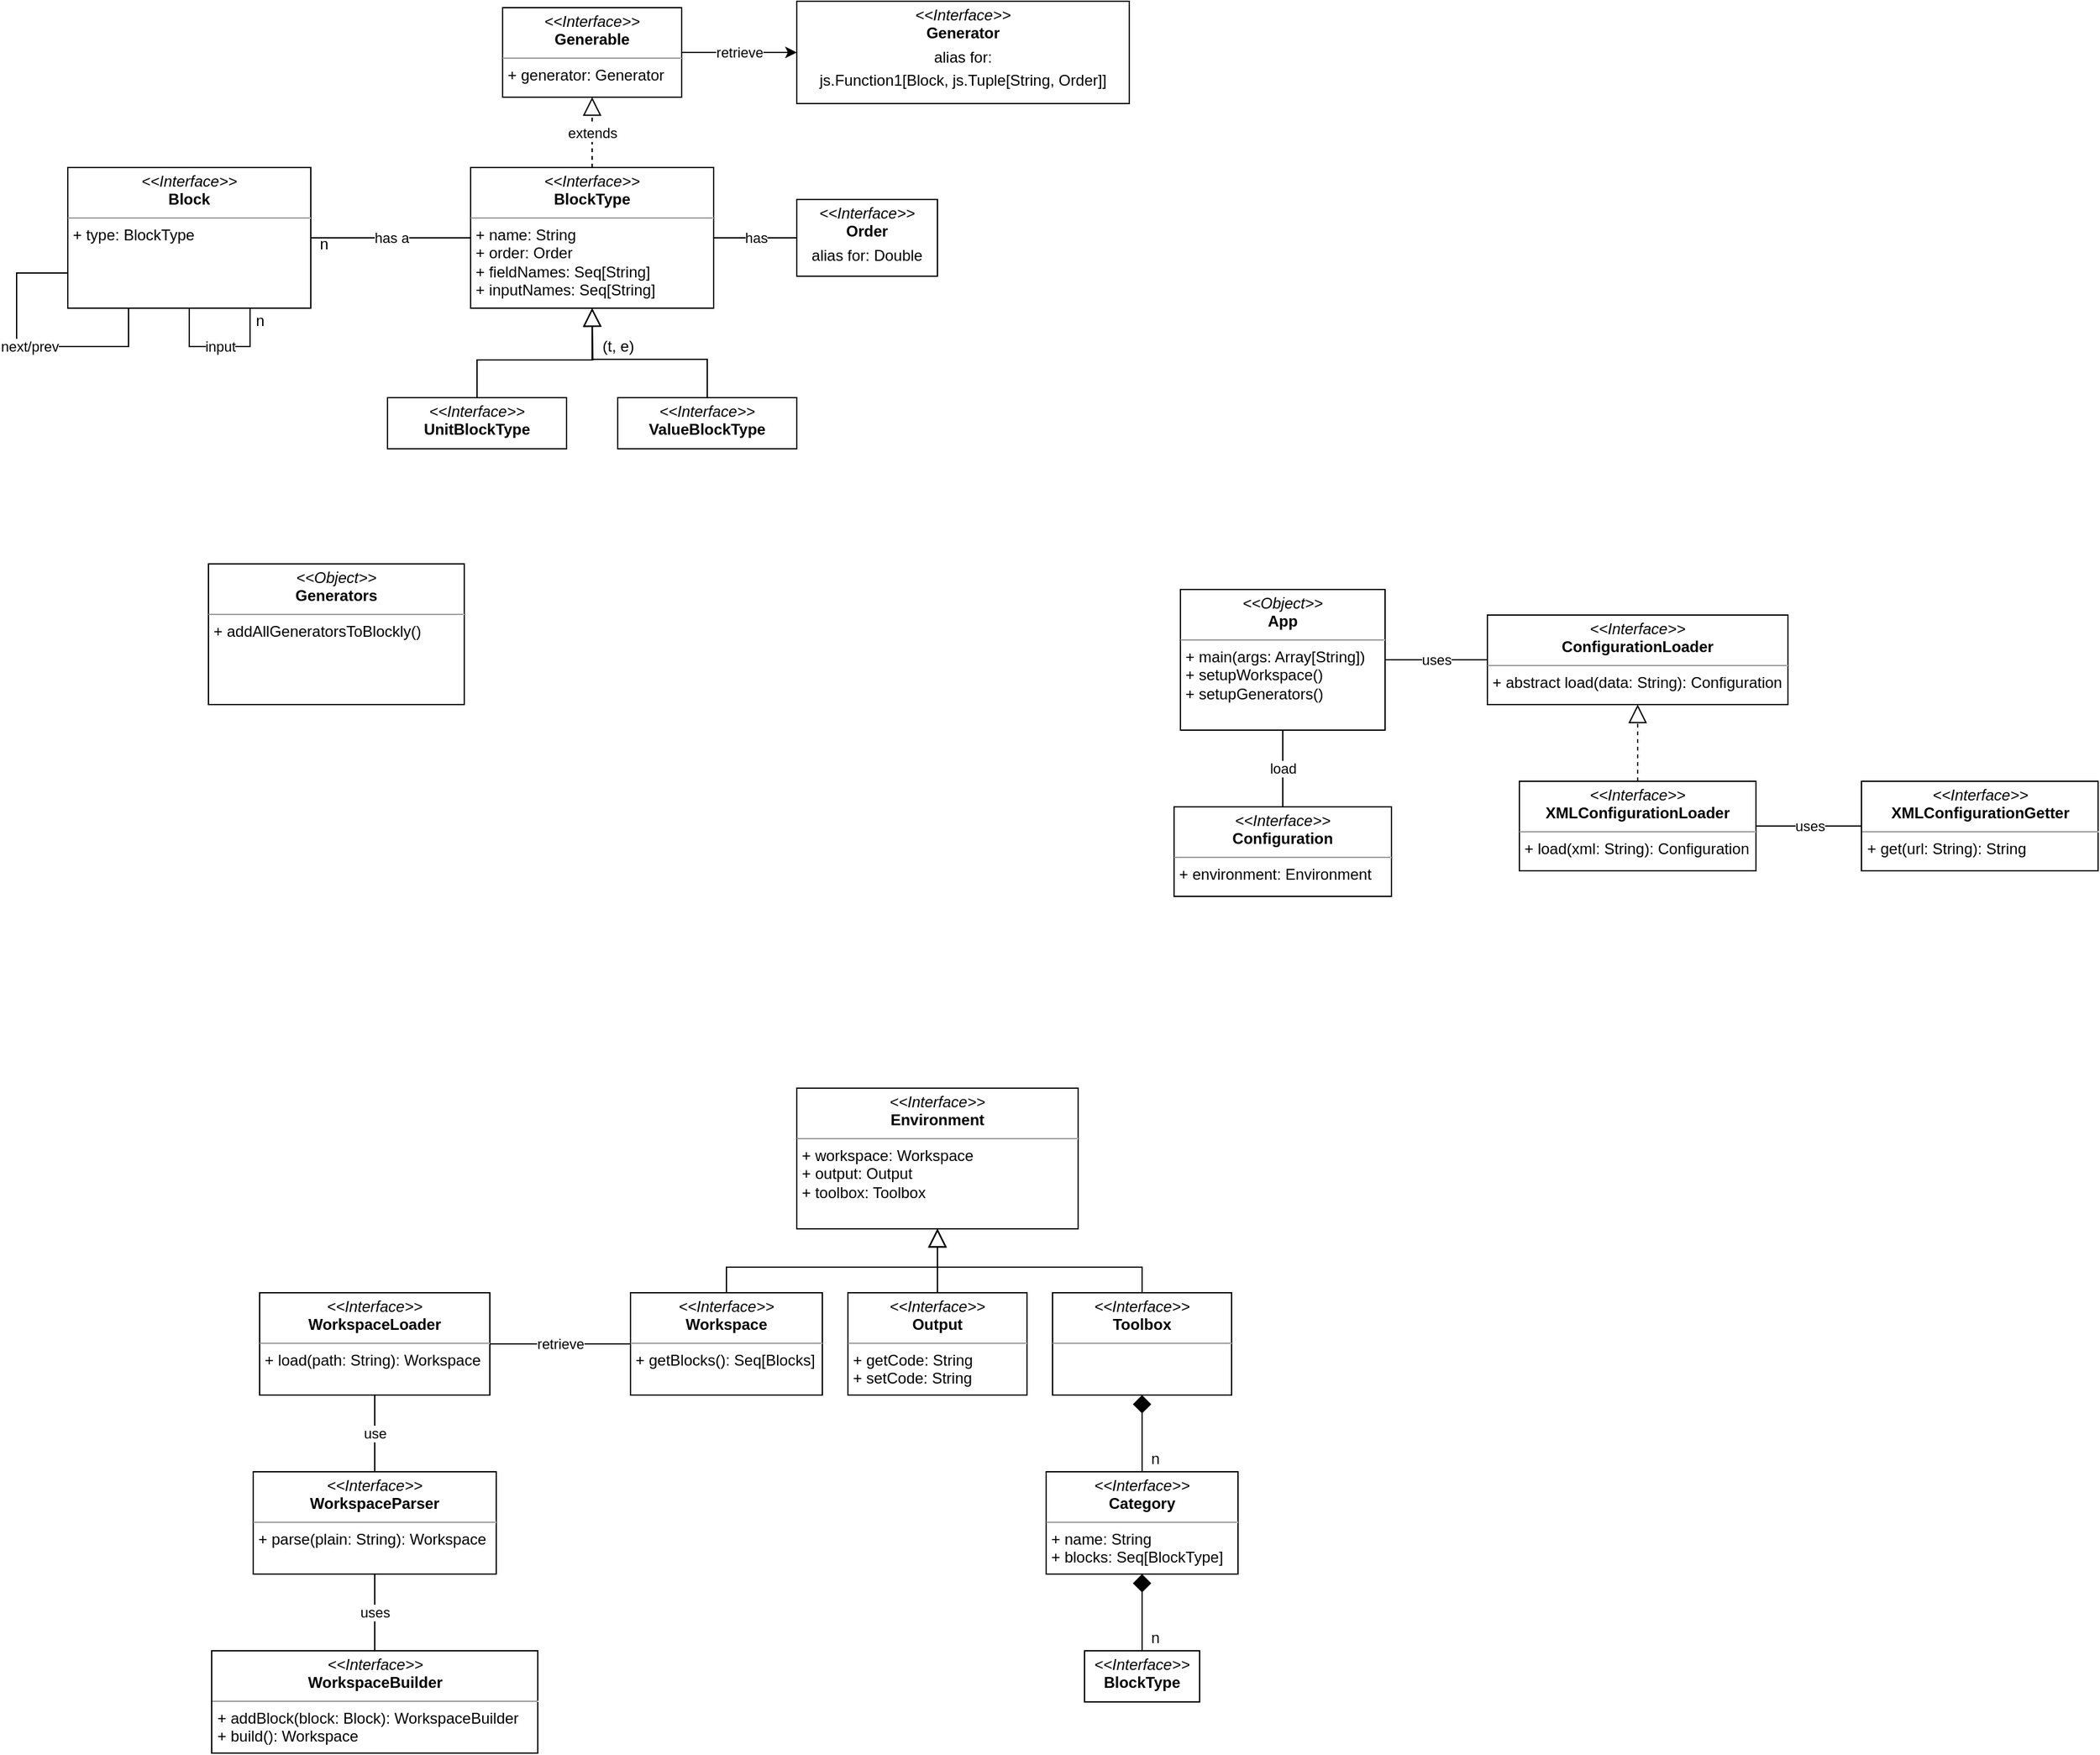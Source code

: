 <mxfile version="17.1.2" type="github" pages="3">
  <diagram id="C5RBs43oDa-KdzZeNtuy" name="Page-1">
    <mxGraphModel dx="2012" dy="578" grid="1" gridSize="10" guides="1" tooltips="1" connect="1" arrows="1" fold="1" page="1" pageScale="1" pageWidth="827" pageHeight="1169" math="0" shadow="0">
      <root>
        <mxCell id="WIyWlLk6GJQsqaUBKTNV-0" />
        <mxCell id="WIyWlLk6GJQsqaUBKTNV-1" parent="WIyWlLk6GJQsqaUBKTNV-0" />
        <mxCell id="k5JjQ7OStodDkBpueqfI-3" value="retrieve" style="edgeStyle=orthogonalEdgeStyle;rounded=0;orthogonalLoop=1;jettySize=auto;html=1;exitX=1;exitY=0.5;exitDx=0;exitDy=0;entryX=0;entryY=0.5;entryDx=0;entryDy=0;" edge="1" parent="WIyWlLk6GJQsqaUBKTNV-1" source="k5JjQ7OStodDkBpueqfI-1" target="k5JjQ7OStodDkBpueqfI-2">
          <mxGeometry relative="1" as="geometry" />
        </mxCell>
        <mxCell id="k5JjQ7OStodDkBpueqfI-1" value="&lt;p style=&quot;margin: 0px ; margin-top: 4px ; text-align: center&quot;&gt;&lt;i&gt;&amp;lt;&amp;lt;Interface&amp;gt;&amp;gt;&lt;/i&gt;&lt;br&gt;&lt;b&gt;Generable&lt;/b&gt;&lt;/p&gt;&lt;hr size=&quot;1&quot;&gt;&lt;p style=&quot;margin: 0px ; margin-left: 4px&quot;&gt;+ generator: Generator&lt;/p&gt;" style="verticalAlign=top;align=left;overflow=fill;fontSize=12;fontFamily=Helvetica;html=1;" vertex="1" parent="WIyWlLk6GJQsqaUBKTNV-1">
          <mxGeometry x="300" y="35" width="140" height="70" as="geometry" />
        </mxCell>
        <mxCell id="k5JjQ7OStodDkBpueqfI-2" value="&lt;p style=&quot;margin: 0px ; margin-top: 4px ; text-align: center&quot;&gt;&lt;i&gt;&amp;lt;&amp;lt;Interface&amp;gt;&amp;gt;&lt;/i&gt;&lt;br&gt;&lt;b&gt;Generator&lt;/b&gt;&lt;/p&gt;&lt;p style=&quot;margin: 0px ; margin-top: 4px ; text-align: center&quot;&gt;alias for:&lt;/p&gt;&lt;p style=&quot;margin: 0px ; margin-top: 4px ; text-align: center&quot;&gt;js.Function1[Block, js.Tuple[String, Order]]&lt;/p&gt;" style="verticalAlign=top;align=left;overflow=fill;fontSize=12;fontFamily=Helvetica;html=1;" vertex="1" parent="WIyWlLk6GJQsqaUBKTNV-1">
          <mxGeometry x="530" y="30" width="260" height="80" as="geometry" />
        </mxCell>
        <mxCell id="k5JjQ7OStodDkBpueqfI-5" value="extends" style="edgeStyle=orthogonalEdgeStyle;rounded=0;orthogonalLoop=1;jettySize=auto;html=1;exitX=0.5;exitY=0;exitDx=0;exitDy=0;entryX=0.5;entryY=1;entryDx=0;entryDy=0;dashed=1;endArrow=block;endFill=0;endSize=12;" edge="1" parent="WIyWlLk6GJQsqaUBKTNV-1" source="k5JjQ7OStodDkBpueqfI-4" target="k5JjQ7OStodDkBpueqfI-1">
          <mxGeometry relative="1" as="geometry" />
        </mxCell>
        <mxCell id="k5JjQ7OStodDkBpueqfI-13" value="has" style="edgeStyle=orthogonalEdgeStyle;rounded=0;orthogonalLoop=1;jettySize=auto;html=1;exitX=1;exitY=0.5;exitDx=0;exitDy=0;entryX=0;entryY=0.5;entryDx=0;entryDy=0;endArrow=none;endFill=0;endSize=12;" edge="1" parent="WIyWlLk6GJQsqaUBKTNV-1" source="k5JjQ7OStodDkBpueqfI-4" target="k5JjQ7OStodDkBpueqfI-12">
          <mxGeometry relative="1" as="geometry" />
        </mxCell>
        <mxCell id="k5JjQ7OStodDkBpueqfI-4" value="&lt;p style=&quot;margin: 0px ; margin-top: 4px ; text-align: center&quot;&gt;&lt;i&gt;&amp;lt;&amp;lt;Interface&amp;gt;&amp;gt;&lt;/i&gt;&lt;br&gt;&lt;b&gt;BlockType&lt;/b&gt;&lt;/p&gt;&lt;hr size=&quot;1&quot;&gt;&lt;p style=&quot;margin: 0px ; margin-left: 4px&quot;&gt;+ name: String&lt;/p&gt;&lt;p style=&quot;margin: 0px ; margin-left: 4px&quot;&gt;+ order: Order&lt;/p&gt;&lt;p style=&quot;margin: 0px ; margin-left: 4px&quot;&gt;+ fieldNames: Seq[String]&lt;/p&gt;&lt;p style=&quot;margin: 0px ; margin-left: 4px&quot;&gt;+ inputNames: Seq[String]&lt;/p&gt;" style="verticalAlign=top;align=left;overflow=fill;fontSize=12;fontFamily=Helvetica;html=1;" vertex="1" parent="WIyWlLk6GJQsqaUBKTNV-1">
          <mxGeometry x="275" y="160" width="190" height="110" as="geometry" />
        </mxCell>
        <mxCell id="k5JjQ7OStodDkBpueqfI-10" style="edgeStyle=orthogonalEdgeStyle;rounded=0;orthogonalLoop=1;jettySize=auto;html=1;exitX=0.5;exitY=0;exitDx=0;exitDy=0;endArrow=block;endFill=0;endSize=12;" edge="1" parent="WIyWlLk6GJQsqaUBKTNV-1" source="k5JjQ7OStodDkBpueqfI-6">
          <mxGeometry relative="1" as="geometry">
            <mxPoint x="370" y="270" as="targetPoint" />
          </mxGeometry>
        </mxCell>
        <mxCell id="k5JjQ7OStodDkBpueqfI-6" value="&lt;p style=&quot;margin: 0px ; margin-top: 4px ; text-align: center&quot;&gt;&lt;i&gt;&amp;lt;&amp;lt;Interface&amp;gt;&amp;gt;&lt;/i&gt;&lt;br&gt;&lt;b&gt;UnitBlockType&lt;/b&gt;&lt;/p&gt;" style="verticalAlign=top;align=left;overflow=fill;fontSize=12;fontFamily=Helvetica;html=1;" vertex="1" parent="WIyWlLk6GJQsqaUBKTNV-1">
          <mxGeometry x="210" y="340" width="140" height="40" as="geometry" />
        </mxCell>
        <mxCell id="k5JjQ7OStodDkBpueqfI-9" style="edgeStyle=orthogonalEdgeStyle;rounded=0;orthogonalLoop=1;jettySize=auto;html=1;exitX=0.5;exitY=0;exitDx=0;exitDy=0;entryX=0.5;entryY=1;entryDx=0;entryDy=0;endArrow=block;endFill=0;endSize=12;" edge="1" parent="WIyWlLk6GJQsqaUBKTNV-1" source="k5JjQ7OStodDkBpueqfI-7" target="k5JjQ7OStodDkBpueqfI-4">
          <mxGeometry relative="1" as="geometry" />
        </mxCell>
        <mxCell id="k5JjQ7OStodDkBpueqfI-7" value="&lt;p style=&quot;margin: 0px ; margin-top: 4px ; text-align: center&quot;&gt;&lt;i&gt;&amp;lt;&amp;lt;Interface&amp;gt;&amp;gt;&lt;/i&gt;&lt;br&gt;&lt;b&gt;ValueBlockType&lt;/b&gt;&lt;/p&gt;" style="verticalAlign=top;align=left;overflow=fill;fontSize=12;fontFamily=Helvetica;html=1;" vertex="1" parent="WIyWlLk6GJQsqaUBKTNV-1">
          <mxGeometry x="390" y="340" width="140" height="40" as="geometry" />
        </mxCell>
        <mxCell id="k5JjQ7OStodDkBpueqfI-11" value="(t, e)" style="text;html=1;align=center;verticalAlign=middle;resizable=0;points=[];autosize=1;strokeColor=none;fillColor=none;" vertex="1" parent="WIyWlLk6GJQsqaUBKTNV-1">
          <mxGeometry x="370" y="290" width="40" height="20" as="geometry" />
        </mxCell>
        <mxCell id="k5JjQ7OStodDkBpueqfI-12" value="&lt;p style=&quot;margin: 0px ; margin-top: 4px ; text-align: center&quot;&gt;&lt;i&gt;&amp;lt;&amp;lt;Interface&amp;gt;&amp;gt;&lt;/i&gt;&lt;br&gt;&lt;b&gt;Order&lt;/b&gt;&lt;/p&gt;&lt;p style=&quot;margin: 0px ; margin-top: 4px ; text-align: center&quot;&gt;alias for: Double&lt;/p&gt;" style="verticalAlign=top;align=left;overflow=fill;fontSize=12;fontFamily=Helvetica;html=1;" vertex="1" parent="WIyWlLk6GJQsqaUBKTNV-1">
          <mxGeometry x="530" y="185" width="110" height="60" as="geometry" />
        </mxCell>
        <mxCell id="k5JjQ7OStodDkBpueqfI-15" value="has a" style="edgeStyle=orthogonalEdgeStyle;rounded=0;orthogonalLoop=1;jettySize=auto;html=1;exitX=1;exitY=0.5;exitDx=0;exitDy=0;entryX=0;entryY=0.5;entryDx=0;entryDy=0;endArrow=none;endFill=0;endSize=12;" edge="1" parent="WIyWlLk6GJQsqaUBKTNV-1" source="k5JjQ7OStodDkBpueqfI-14" target="k5JjQ7OStodDkBpueqfI-4">
          <mxGeometry relative="1" as="geometry" />
        </mxCell>
        <mxCell id="k5JjQ7OStodDkBpueqfI-14" value="&lt;p style=&quot;margin: 0px ; margin-top: 4px ; text-align: center&quot;&gt;&lt;i&gt;&amp;lt;&amp;lt;Interface&amp;gt;&amp;gt;&lt;/i&gt;&lt;br&gt;&lt;b&gt;Block&lt;/b&gt;&lt;/p&gt;&lt;hr size=&quot;1&quot;&gt;&lt;p style=&quot;margin: 0px ; margin-left: 4px&quot;&gt;+ type: BlockType&lt;/p&gt;" style="verticalAlign=top;align=left;overflow=fill;fontSize=12;fontFamily=Helvetica;html=1;" vertex="1" parent="WIyWlLk6GJQsqaUBKTNV-1">
          <mxGeometry x="-40" y="160" width="190" height="110" as="geometry" />
        </mxCell>
        <mxCell id="k5JjQ7OStodDkBpueqfI-16" value="n" style="text;html=1;align=center;verticalAlign=middle;resizable=0;points=[];autosize=1;strokeColor=none;fillColor=none;" vertex="1" parent="WIyWlLk6GJQsqaUBKTNV-1">
          <mxGeometry x="150" y="210" width="20" height="20" as="geometry" />
        </mxCell>
        <mxCell id="k5JjQ7OStodDkBpueqfI-20" value="load" style="edgeStyle=orthogonalEdgeStyle;rounded=0;orthogonalLoop=1;jettySize=auto;html=1;exitX=0.5;exitY=1;exitDx=0;exitDy=0;entryX=0.5;entryY=0;entryDx=0;entryDy=0;endArrow=none;endFill=0;endSize=12;" edge="1" parent="WIyWlLk6GJQsqaUBKTNV-1" source="k5JjQ7OStodDkBpueqfI-17" target="k5JjQ7OStodDkBpueqfI-19">
          <mxGeometry relative="1" as="geometry" />
        </mxCell>
        <mxCell id="i8XjN8ht5MtOGw8gsyw_-6" value="uses" style="edgeStyle=orthogonalEdgeStyle;rounded=0;orthogonalLoop=1;jettySize=auto;html=1;exitX=1;exitY=0.5;exitDx=0;exitDy=0;entryX=0;entryY=0.5;entryDx=0;entryDy=0;startArrow=none;startFill=0;endArrow=none;endFill=0;startSize=12;endSize=12;" edge="1" parent="WIyWlLk6GJQsqaUBKTNV-1" source="k5JjQ7OStodDkBpueqfI-17" target="k5JjQ7OStodDkBpueqfI-41">
          <mxGeometry relative="1" as="geometry" />
        </mxCell>
        <mxCell id="k5JjQ7OStodDkBpueqfI-17" value="&lt;p style=&quot;margin: 0px ; margin-top: 4px ; text-align: center&quot;&gt;&lt;i&gt;&amp;lt;&amp;lt;Object&amp;gt;&amp;gt;&lt;/i&gt;&lt;br&gt;&lt;b&gt;App&lt;/b&gt;&lt;/p&gt;&lt;hr size=&quot;1&quot;&gt;&lt;p style=&quot;margin: 0px ; margin-left: 4px&quot;&gt;+ main(args: Array[String])&amp;nbsp;&lt;/p&gt;&lt;p style=&quot;margin: 0px ; margin-left: 4px&quot;&gt;+ setupWorkspace()&lt;/p&gt;&lt;p style=&quot;margin: 0px ; margin-left: 4px&quot;&gt;+ setupGenerators()&lt;/p&gt;" style="verticalAlign=top;align=left;overflow=fill;fontSize=12;fontFamily=Helvetica;html=1;" vertex="1" parent="WIyWlLk6GJQsqaUBKTNV-1">
          <mxGeometry x="830" y="490" width="160" height="110" as="geometry" />
        </mxCell>
        <mxCell id="k5JjQ7OStodDkBpueqfI-18" value="&lt;p style=&quot;margin: 0px ; margin-top: 4px ; text-align: center&quot;&gt;&lt;i&gt;&amp;lt;&amp;lt;Object&amp;gt;&amp;gt;&lt;/i&gt;&lt;br&gt;&lt;b&gt;Generators&lt;/b&gt;&lt;/p&gt;&lt;hr size=&quot;1&quot;&gt;&lt;p style=&quot;margin: 0px ; margin-left: 4px&quot;&gt;+ addAllGeneratorsToBlockly()&lt;/p&gt;" style="verticalAlign=top;align=left;overflow=fill;fontSize=12;fontFamily=Helvetica;html=1;" vertex="1" parent="WIyWlLk6GJQsqaUBKTNV-1">
          <mxGeometry x="70" y="470" width="200" height="110" as="geometry" />
        </mxCell>
        <mxCell id="k5JjQ7OStodDkBpueqfI-19" value="&lt;p style=&quot;margin: 0px ; margin-top: 4px ; text-align: center&quot;&gt;&lt;i&gt;&amp;lt;&amp;lt;Interface&amp;gt;&amp;gt;&lt;/i&gt;&lt;br&gt;&lt;b&gt;Configuration&lt;/b&gt;&lt;/p&gt;&lt;hr size=&quot;1&quot;&gt;&lt;p style=&quot;margin: 0px ; margin-left: 4px&quot;&gt;+ environment: Environment&lt;/p&gt;" style="verticalAlign=top;align=left;overflow=fill;fontSize=12;fontFamily=Helvetica;html=1;" vertex="1" parent="WIyWlLk6GJQsqaUBKTNV-1">
          <mxGeometry x="825" y="660" width="170" height="70" as="geometry" />
        </mxCell>
        <mxCell id="k5JjQ7OStodDkBpueqfI-21" value="&lt;p style=&quot;margin: 0px ; margin-top: 4px ; text-align: center&quot;&gt;&lt;i&gt;&amp;lt;&amp;lt;Interface&amp;gt;&amp;gt;&lt;/i&gt;&lt;br&gt;&lt;span style=&quot;text-align: left&quot;&gt;&lt;b&gt;Environment&lt;/b&gt;&lt;/span&gt;&lt;br&gt;&lt;/p&gt;&lt;hr size=&quot;1&quot;&gt;&lt;p style=&quot;margin: 0px ; margin-left: 4px&quot;&gt;+ workspace: Workspace&lt;/p&gt;&lt;p style=&quot;margin: 0px ; margin-left: 4px&quot;&gt;+ output: Output&lt;/p&gt;&lt;p style=&quot;margin: 0px ; margin-left: 4px&quot;&gt;+ toolbox: Toolbox&lt;/p&gt;" style="verticalAlign=top;align=left;overflow=fill;fontSize=12;fontFamily=Helvetica;html=1;" vertex="1" parent="WIyWlLk6GJQsqaUBKTNV-1">
          <mxGeometry x="530" y="880" width="220" height="110" as="geometry" />
        </mxCell>
        <mxCell id="k5JjQ7OStodDkBpueqfI-25" style="edgeStyle=orthogonalEdgeStyle;rounded=0;orthogonalLoop=1;jettySize=auto;html=1;exitX=0.5;exitY=0;exitDx=0;exitDy=0;entryX=0.5;entryY=1;entryDx=0;entryDy=0;endArrow=block;endFill=0;endSize=12;" edge="1" parent="WIyWlLk6GJQsqaUBKTNV-1" source="k5JjQ7OStodDkBpueqfI-22" target="k5JjQ7OStodDkBpueqfI-21">
          <mxGeometry relative="1" as="geometry" />
        </mxCell>
        <mxCell id="k5JjQ7OStodDkBpueqfI-22" value="&lt;p style=&quot;margin: 0px ; margin-top: 4px ; text-align: center&quot;&gt;&lt;i&gt;&amp;lt;&amp;lt;Interface&amp;gt;&amp;gt;&lt;/i&gt;&lt;br&gt;&lt;b&gt;Workspace&lt;/b&gt;&lt;/p&gt;&lt;hr size=&quot;1&quot;&gt;&lt;p style=&quot;margin: 0px ; margin-left: 4px&quot;&gt;&lt;span&gt;+ getBlocks(): Seq[Blocks]&lt;/span&gt;&lt;br&gt;&lt;/p&gt;" style="verticalAlign=top;align=left;overflow=fill;fontSize=12;fontFamily=Helvetica;html=1;" vertex="1" parent="WIyWlLk6GJQsqaUBKTNV-1">
          <mxGeometry x="400" y="1040" width="150" height="80" as="geometry" />
        </mxCell>
        <mxCell id="k5JjQ7OStodDkBpueqfI-26" style="edgeStyle=orthogonalEdgeStyle;rounded=0;orthogonalLoop=1;jettySize=auto;html=1;exitX=0.5;exitY=0;exitDx=0;exitDy=0;endArrow=block;endFill=0;endSize=12;" edge="1" parent="WIyWlLk6GJQsqaUBKTNV-1" source="k5JjQ7OStodDkBpueqfI-23">
          <mxGeometry relative="1" as="geometry">
            <mxPoint x="640" y="990" as="targetPoint" />
          </mxGeometry>
        </mxCell>
        <mxCell id="k5JjQ7OStodDkBpueqfI-23" value="&lt;p style=&quot;margin: 0px ; margin-top: 4px ; text-align: center&quot;&gt;&lt;i&gt;&amp;lt;&amp;lt;Interface&amp;gt;&amp;gt;&lt;/i&gt;&lt;br&gt;&lt;b&gt;Output&lt;/b&gt;&lt;/p&gt;&lt;hr size=&quot;1&quot;&gt;&lt;p style=&quot;margin: 0px 0px 0px 4px&quot;&gt;+ getCode: String&lt;/p&gt;&lt;p style=&quot;margin: 0px 0px 0px 4px&quot;&gt;+ setCode: String&lt;/p&gt;" style="verticalAlign=top;align=left;overflow=fill;fontSize=12;fontFamily=Helvetica;html=1;" vertex="1" parent="WIyWlLk6GJQsqaUBKTNV-1">
          <mxGeometry x="570" y="1040" width="140" height="80" as="geometry" />
        </mxCell>
        <mxCell id="k5JjQ7OStodDkBpueqfI-27" style="edgeStyle=orthogonalEdgeStyle;rounded=0;orthogonalLoop=1;jettySize=auto;html=1;exitX=0.5;exitY=0;exitDx=0;exitDy=0;entryX=0.5;entryY=1;entryDx=0;entryDy=0;endArrow=block;endFill=0;endSize=12;" edge="1" parent="WIyWlLk6GJQsqaUBKTNV-1" source="k5JjQ7OStodDkBpueqfI-24" target="k5JjQ7OStodDkBpueqfI-21">
          <mxGeometry relative="1" as="geometry" />
        </mxCell>
        <mxCell id="k5JjQ7OStodDkBpueqfI-29" style="edgeStyle=orthogonalEdgeStyle;rounded=0;orthogonalLoop=1;jettySize=auto;html=1;exitX=0.5;exitY=1;exitDx=0;exitDy=0;endArrow=none;endFill=0;endSize=12;startArrow=diamond;startFill=1;startSize=12;" edge="1" parent="WIyWlLk6GJQsqaUBKTNV-1" source="k5JjQ7OStodDkBpueqfI-24" target="k5JjQ7OStodDkBpueqfI-28">
          <mxGeometry relative="1" as="geometry" />
        </mxCell>
        <mxCell id="k5JjQ7OStodDkBpueqfI-24" value="&lt;p style=&quot;margin: 0px ; margin-top: 4px ; text-align: center&quot;&gt;&lt;i&gt;&amp;lt;&amp;lt;Interface&amp;gt;&amp;gt;&lt;/i&gt;&lt;br&gt;&lt;b&gt;Toolbox&lt;/b&gt;&lt;/p&gt;&lt;hr size=&quot;1&quot;&gt;&lt;p style=&quot;margin: 0px ; margin-left: 4px&quot;&gt;&lt;br&gt;&lt;/p&gt;" style="verticalAlign=top;align=left;overflow=fill;fontSize=12;fontFamily=Helvetica;html=1;" vertex="1" parent="WIyWlLk6GJQsqaUBKTNV-1">
          <mxGeometry x="730" y="1040" width="140" height="80" as="geometry" />
        </mxCell>
        <mxCell id="k5JjQ7OStodDkBpueqfI-34" style="edgeStyle=orthogonalEdgeStyle;rounded=0;orthogonalLoop=1;jettySize=auto;html=1;exitX=0.5;exitY=1;exitDx=0;exitDy=0;entryX=0.5;entryY=0;entryDx=0;entryDy=0;startArrow=diamond;startFill=1;endArrow=none;endFill=0;startSize=12;endSize=12;" edge="1" parent="WIyWlLk6GJQsqaUBKTNV-1" source="k5JjQ7OStodDkBpueqfI-28" target="k5JjQ7OStodDkBpueqfI-31">
          <mxGeometry relative="1" as="geometry" />
        </mxCell>
        <mxCell id="k5JjQ7OStodDkBpueqfI-28" value="&lt;p style=&quot;margin: 0px ; margin-top: 4px ; text-align: center&quot;&gt;&lt;i&gt;&amp;lt;&amp;lt;Interface&amp;gt;&amp;gt;&lt;/i&gt;&lt;br&gt;&lt;b&gt;Category&lt;/b&gt;&lt;/p&gt;&lt;hr size=&quot;1&quot;&gt;&lt;p style=&quot;margin: 0px ; margin-left: 4px&quot;&gt;+ name: String&lt;/p&gt;&lt;p style=&quot;margin: 0px ; margin-left: 4px&quot;&gt;+ blocks: Seq[BlockType]&lt;/p&gt;" style="verticalAlign=top;align=left;overflow=fill;fontSize=12;fontFamily=Helvetica;html=1;" vertex="1" parent="WIyWlLk6GJQsqaUBKTNV-1">
          <mxGeometry x="725" y="1180" width="150" height="80" as="geometry" />
        </mxCell>
        <mxCell id="k5JjQ7OStodDkBpueqfI-30" value="n" style="text;html=1;align=center;verticalAlign=middle;resizable=0;points=[];autosize=1;strokeColor=none;fillColor=none;" vertex="1" parent="WIyWlLk6GJQsqaUBKTNV-1">
          <mxGeometry x="800" y="1160" width="20" height="20" as="geometry" />
        </mxCell>
        <mxCell id="k5JjQ7OStodDkBpueqfI-31" value="&lt;p style=&quot;margin: 0px ; margin-top: 4px ; text-align: center&quot;&gt;&lt;i&gt;&amp;lt;&amp;lt;Interface&amp;gt;&amp;gt;&lt;/i&gt;&lt;br&gt;&lt;b&gt;BlockType&lt;/b&gt;&lt;/p&gt;&lt;p style=&quot;margin: 0px ; margin-left: 4px&quot;&gt;&lt;br&gt;&lt;/p&gt;" style="verticalAlign=top;align=left;overflow=fill;fontSize=12;fontFamily=Helvetica;html=1;" vertex="1" parent="WIyWlLk6GJQsqaUBKTNV-1">
          <mxGeometry x="755" y="1320" width="90" height="40" as="geometry" />
        </mxCell>
        <mxCell id="k5JjQ7OStodDkBpueqfI-35" value="n" style="text;html=1;align=center;verticalAlign=middle;resizable=0;points=[];autosize=1;strokeColor=none;fillColor=none;" vertex="1" parent="WIyWlLk6GJQsqaUBKTNV-1">
          <mxGeometry x="800" y="1300" width="20" height="20" as="geometry" />
        </mxCell>
        <mxCell id="k5JjQ7OStodDkBpueqfI-36" value="next/prev" style="edgeStyle=orthogonalEdgeStyle;rounded=0;orthogonalLoop=1;jettySize=auto;html=1;exitX=0.25;exitY=1;exitDx=0;exitDy=0;entryX=0;entryY=0.75;entryDx=0;entryDy=0;startArrow=none;startFill=0;endArrow=none;endFill=0;startSize=12;endSize=12;" edge="1" parent="WIyWlLk6GJQsqaUBKTNV-1" source="k5JjQ7OStodDkBpueqfI-14" target="k5JjQ7OStodDkBpueqfI-14">
          <mxGeometry relative="1" as="geometry">
            <Array as="points">
              <mxPoint x="8" y="300" />
              <mxPoint x="-80" y="300" />
              <mxPoint x="-80" y="243" />
            </Array>
          </mxGeometry>
        </mxCell>
        <mxCell id="k5JjQ7OStodDkBpueqfI-38" value="input" style="edgeStyle=orthogonalEdgeStyle;rounded=0;orthogonalLoop=1;jettySize=auto;html=1;exitX=0.5;exitY=1;exitDx=0;exitDy=0;entryX=0.75;entryY=1;entryDx=0;entryDy=0;startArrow=none;startFill=0;endArrow=none;endFill=0;startSize=12;endSize=12;" edge="1" parent="WIyWlLk6GJQsqaUBKTNV-1" source="k5JjQ7OStodDkBpueqfI-14" target="k5JjQ7OStodDkBpueqfI-14">
          <mxGeometry relative="1" as="geometry">
            <Array as="points">
              <mxPoint x="55" y="300" />
              <mxPoint x="103" y="300" />
            </Array>
          </mxGeometry>
        </mxCell>
        <mxCell id="k5JjQ7OStodDkBpueqfI-39" value="n" style="text;html=1;align=center;verticalAlign=middle;resizable=0;points=[];autosize=1;strokeColor=none;fillColor=none;" vertex="1" parent="WIyWlLk6GJQsqaUBKTNV-1">
          <mxGeometry x="100" y="270" width="20" height="20" as="geometry" />
        </mxCell>
        <mxCell id="k5JjQ7OStodDkBpueqfI-41" value="&lt;p style=&quot;margin: 4px 0px 0px ; text-align: center&quot;&gt;&lt;i&gt;&amp;lt;&amp;lt;Interface&amp;gt;&amp;gt;&lt;/i&gt;&lt;br&gt;&lt;span style=&quot;text-align: left&quot;&gt;&lt;b&gt;ConfigurationLoader&lt;/b&gt;&lt;/span&gt;&lt;br&gt;&lt;/p&gt;&lt;hr size=&quot;1&quot;&gt;&lt;p style=&quot;margin: 0px ; margin-left: 4px&quot;&gt;+ abstract load(data: String): Configuration&lt;/p&gt;" style="verticalAlign=top;align=left;overflow=fill;fontSize=12;fontFamily=Helvetica;html=1;" vertex="1" parent="WIyWlLk6GJQsqaUBKTNV-1">
          <mxGeometry x="1070" y="510" width="235" height="70" as="geometry" />
        </mxCell>
        <mxCell id="k5JjQ7OStodDkBpueqfI-43" style="edgeStyle=orthogonalEdgeStyle;rounded=0;orthogonalLoop=1;jettySize=auto;html=1;exitX=0.5;exitY=0;exitDx=0;exitDy=0;entryX=0.5;entryY=1;entryDx=0;entryDy=0;startArrow=none;startFill=0;endArrow=block;endFill=0;startSize=12;endSize=12;dashed=1;" edge="1" parent="WIyWlLk6GJQsqaUBKTNV-1" source="k5JjQ7OStodDkBpueqfI-42" target="k5JjQ7OStodDkBpueqfI-41">
          <mxGeometry relative="1" as="geometry" />
        </mxCell>
        <mxCell id="k5JjQ7OStodDkBpueqfI-45" value="uses" style="edgeStyle=orthogonalEdgeStyle;rounded=0;orthogonalLoop=1;jettySize=auto;html=1;exitX=1;exitY=0.5;exitDx=0;exitDy=0;entryX=0;entryY=0.5;entryDx=0;entryDy=0;startArrow=none;startFill=0;endArrow=none;endFill=0;startSize=12;endSize=12;" edge="1" parent="WIyWlLk6GJQsqaUBKTNV-1" source="k5JjQ7OStodDkBpueqfI-42" target="k5JjQ7OStodDkBpueqfI-44">
          <mxGeometry relative="1" as="geometry" />
        </mxCell>
        <mxCell id="k5JjQ7OStodDkBpueqfI-42" value="&lt;p style=&quot;margin: 4px 0px 0px ; text-align: center&quot;&gt;&lt;i&gt;&amp;lt;&amp;lt;Interface&amp;gt;&amp;gt;&lt;/i&gt;&lt;br&gt;&lt;span style=&quot;text-align: left&quot;&gt;&lt;b&gt;XMLConfigurationLoader&lt;/b&gt;&lt;/span&gt;&lt;br&gt;&lt;/p&gt;&lt;hr size=&quot;1&quot;&gt;&lt;p style=&quot;margin: 0px ; margin-left: 4px&quot;&gt;+ load(xml: String): Configuration&lt;/p&gt;" style="verticalAlign=top;align=left;overflow=fill;fontSize=12;fontFamily=Helvetica;html=1;" vertex="1" parent="WIyWlLk6GJQsqaUBKTNV-1">
          <mxGeometry x="1095" y="640" width="185" height="70" as="geometry" />
        </mxCell>
        <mxCell id="k5JjQ7OStodDkBpueqfI-44" value="&lt;p style=&quot;margin: 4px 0px 0px ; text-align: center&quot;&gt;&lt;i&gt;&amp;lt;&amp;lt;Interface&amp;gt;&amp;gt;&lt;/i&gt;&lt;br&gt;&lt;span style=&quot;text-align: left&quot;&gt;&lt;b&gt;XMLConfigurationGetter&lt;/b&gt;&lt;/span&gt;&lt;br&gt;&lt;/p&gt;&lt;hr size=&quot;1&quot;&gt;&lt;p style=&quot;margin: 0px ; margin-left: 4px&quot;&gt;+ get(url: String): String&lt;/p&gt;" style="verticalAlign=top;align=left;overflow=fill;fontSize=12;fontFamily=Helvetica;html=1;" vertex="1" parent="WIyWlLk6GJQsqaUBKTNV-1">
          <mxGeometry x="1362.5" y="640" width="185" height="70" as="geometry" />
        </mxCell>
        <mxCell id="i8XjN8ht5MtOGw8gsyw_-1" value="retrieve" style="edgeStyle=orthogonalEdgeStyle;rounded=0;orthogonalLoop=1;jettySize=auto;html=1;exitX=1;exitY=0.5;exitDx=0;exitDy=0;startArrow=none;startFill=0;endArrow=none;endFill=0;startSize=12;endSize=12;" edge="1" parent="WIyWlLk6GJQsqaUBKTNV-1" source="i8XjN8ht5MtOGw8gsyw_-0" target="k5JjQ7OStodDkBpueqfI-22">
          <mxGeometry relative="1" as="geometry" />
        </mxCell>
        <mxCell id="i8XjN8ht5MtOGw8gsyw_-3" value="use" style="edgeStyle=orthogonalEdgeStyle;rounded=0;orthogonalLoop=1;jettySize=auto;html=1;exitX=0.5;exitY=1;exitDx=0;exitDy=0;entryX=0.5;entryY=0;entryDx=0;entryDy=0;startArrow=none;startFill=0;endArrow=none;endFill=0;startSize=12;endSize=12;" edge="1" parent="WIyWlLk6GJQsqaUBKTNV-1" source="i8XjN8ht5MtOGw8gsyw_-0" target="i8XjN8ht5MtOGw8gsyw_-2">
          <mxGeometry relative="1" as="geometry" />
        </mxCell>
        <mxCell id="i8XjN8ht5MtOGw8gsyw_-0" value="&lt;p style=&quot;margin: 0px ; margin-top: 4px ; text-align: center&quot;&gt;&lt;i&gt;&amp;lt;&amp;lt;Interface&amp;gt;&amp;gt;&lt;/i&gt;&lt;br&gt;&lt;b&gt;WorkspaceLoader&lt;/b&gt;&lt;/p&gt;&lt;hr size=&quot;1&quot;&gt;&lt;p style=&quot;margin: 0px ; margin-left: 4px&quot;&gt;&lt;span&gt;+ load(path: String): Workspace&lt;/span&gt;&lt;br&gt;&lt;/p&gt;" style="verticalAlign=top;align=left;overflow=fill;fontSize=12;fontFamily=Helvetica;html=1;" vertex="1" parent="WIyWlLk6GJQsqaUBKTNV-1">
          <mxGeometry x="110" y="1040" width="180" height="80" as="geometry" />
        </mxCell>
        <mxCell id="i8XjN8ht5MtOGw8gsyw_-5" value="uses" style="edgeStyle=orthogonalEdgeStyle;rounded=0;orthogonalLoop=1;jettySize=auto;html=1;exitX=0.5;exitY=1;exitDx=0;exitDy=0;entryX=0.5;entryY=0;entryDx=0;entryDy=0;startArrow=none;startFill=0;endArrow=none;endFill=0;startSize=12;endSize=12;" edge="1" parent="WIyWlLk6GJQsqaUBKTNV-1" source="i8XjN8ht5MtOGw8gsyw_-2" target="i8XjN8ht5MtOGw8gsyw_-4">
          <mxGeometry relative="1" as="geometry" />
        </mxCell>
        <mxCell id="i8XjN8ht5MtOGw8gsyw_-2" value="&lt;p style=&quot;margin: 0px ; margin-top: 4px ; text-align: center&quot;&gt;&lt;i&gt;&amp;lt;&amp;lt;Interface&amp;gt;&amp;gt;&lt;/i&gt;&lt;br&gt;&lt;b&gt;WorkspaceParser&lt;/b&gt;&lt;/p&gt;&lt;hr size=&quot;1&quot;&gt;&lt;p style=&quot;margin: 0px ; margin-left: 4px&quot;&gt;&lt;span&gt;+ parse(plain: String): Workspace&lt;/span&gt;&lt;br&gt;&lt;/p&gt;" style="verticalAlign=top;align=left;overflow=fill;fontSize=12;fontFamily=Helvetica;html=1;" vertex="1" parent="WIyWlLk6GJQsqaUBKTNV-1">
          <mxGeometry x="105" y="1180" width="190" height="80" as="geometry" />
        </mxCell>
        <mxCell id="i8XjN8ht5MtOGw8gsyw_-4" value="&lt;p style=&quot;margin: 0px ; margin-top: 4px ; text-align: center&quot;&gt;&lt;i&gt;&amp;lt;&amp;lt;Interface&amp;gt;&amp;gt;&lt;/i&gt;&lt;br&gt;&lt;b&gt;WorkspaceBuilder&lt;/b&gt;&lt;/p&gt;&lt;hr size=&quot;1&quot;&gt;&lt;p style=&quot;margin: 0px ; margin-left: 4px&quot;&gt;&lt;span&gt;+ addBlock(block: Block): WorkspaceBuilder&lt;/span&gt;&lt;br&gt;&lt;/p&gt;&lt;p style=&quot;margin: 0px ; margin-left: 4px&quot;&gt;&lt;span&gt;+ build(): Workspace&lt;/span&gt;&lt;/p&gt;" style="verticalAlign=top;align=left;overflow=fill;fontSize=12;fontFamily=Helvetica;html=1;" vertex="1" parent="WIyWlLk6GJQsqaUBKTNV-1">
          <mxGeometry x="72.5" y="1320" width="255" height="80" as="geometry" />
        </mxCell>
      </root>
    </mxGraphModel>
  </diagram>
  <diagram id="L3irW4nQHSCanulOY37z" name="Environment">
    <mxGraphModel dx="1185" dy="578" grid="1" gridSize="10" guides="1" tooltips="1" connect="1" arrows="1" fold="1" page="1" pageScale="1" pageWidth="850" pageHeight="1100" math="0" shadow="0">
      <root>
        <mxCell id="4QGAToAOu7VUkIwK07sg-0" />
        <mxCell id="4QGAToAOu7VUkIwK07sg-1" parent="4QGAToAOu7VUkIwK07sg-0" />
        <mxCell id="8_8BIaW9JA32b8O6VMlt-0" value="&lt;p style=&quot;margin: 0px ; margin-top: 4px ; text-align: center&quot;&gt;&lt;i&gt;&amp;lt;&amp;lt;Interface&amp;gt;&amp;gt;&lt;/i&gt;&lt;br&gt;&lt;span style=&quot;text-align: left&quot;&gt;&lt;b&gt;Environment&lt;/b&gt;&lt;/span&gt;&lt;br&gt;&lt;/p&gt;&lt;hr size=&quot;1&quot;&gt;&lt;p style=&quot;margin: 0px ; margin-left: 4px&quot;&gt;+ workspace: Workspace&lt;/p&gt;&lt;p style=&quot;margin: 0px ; margin-left: 4px&quot;&gt;+ output: Output&lt;/p&gt;&lt;p style=&quot;margin: 0px ; margin-left: 4px&quot;&gt;+ toolbox: Toolbox&lt;/p&gt;" style="verticalAlign=top;align=left;overflow=fill;fontSize=12;fontFamily=Helvetica;html=1;" vertex="1" parent="4QGAToAOu7VUkIwK07sg-1">
          <mxGeometry x="140" y="30" width="220" height="110" as="geometry" />
        </mxCell>
        <mxCell id="8_8BIaW9JA32b8O6VMlt-1" style="edgeStyle=orthogonalEdgeStyle;rounded=0;orthogonalLoop=1;jettySize=auto;html=1;exitX=0.5;exitY=0;exitDx=0;exitDy=0;entryX=0.5;entryY=1;entryDx=0;entryDy=0;endArrow=block;endFill=0;endSize=12;" edge="1" parent="4QGAToAOu7VUkIwK07sg-1" source="8_8BIaW9JA32b8O6VMlt-2" target="8_8BIaW9JA32b8O6VMlt-0">
          <mxGeometry relative="1" as="geometry" />
        </mxCell>
        <mxCell id="8_8BIaW9JA32b8O6VMlt-2" value="&lt;p style=&quot;margin: 0px ; margin-top: 4px ; text-align: center&quot;&gt;&lt;i&gt;&amp;lt;&amp;lt;Interface&amp;gt;&amp;gt;&lt;/i&gt;&lt;br&gt;&lt;b&gt;Workspace&lt;/b&gt;&lt;/p&gt;&lt;hr size=&quot;1&quot;&gt;&lt;p style=&quot;margin: 0px ; margin-left: 4px&quot;&gt;&lt;span&gt;+ getBlocks(): Seq[Blocks]&lt;/span&gt;&lt;br&gt;&lt;/p&gt;" style="verticalAlign=top;align=left;overflow=fill;fontSize=12;fontFamily=Helvetica;html=1;" vertex="1" parent="4QGAToAOu7VUkIwK07sg-1">
          <mxGeometry x="10" y="190" width="150" height="80" as="geometry" />
        </mxCell>
        <mxCell id="8_8BIaW9JA32b8O6VMlt-3" style="edgeStyle=orthogonalEdgeStyle;rounded=0;orthogonalLoop=1;jettySize=auto;html=1;exitX=0.5;exitY=0;exitDx=0;exitDy=0;endArrow=block;endFill=0;endSize=12;" edge="1" parent="4QGAToAOu7VUkIwK07sg-1" source="8_8BIaW9JA32b8O6VMlt-4">
          <mxGeometry relative="1" as="geometry">
            <mxPoint x="250" y="140" as="targetPoint" />
          </mxGeometry>
        </mxCell>
        <mxCell id="8_8BIaW9JA32b8O6VMlt-4" value="&lt;p style=&quot;margin: 0px ; margin-top: 4px ; text-align: center&quot;&gt;&lt;i&gt;&amp;lt;&amp;lt;Interface&amp;gt;&amp;gt;&lt;/i&gt;&lt;br&gt;&lt;b&gt;Output&lt;/b&gt;&lt;/p&gt;&lt;hr size=&quot;1&quot;&gt;&lt;p style=&quot;margin: 0px 0px 0px 4px&quot;&gt;+ getCode: String&lt;/p&gt;&lt;p style=&quot;margin: 0px 0px 0px 4px&quot;&gt;+ setCode: String&lt;/p&gt;" style="verticalAlign=top;align=left;overflow=fill;fontSize=12;fontFamily=Helvetica;html=1;" vertex="1" parent="4QGAToAOu7VUkIwK07sg-1">
          <mxGeometry x="180" y="190" width="140" height="80" as="geometry" />
        </mxCell>
        <mxCell id="8_8BIaW9JA32b8O6VMlt-5" style="edgeStyle=orthogonalEdgeStyle;rounded=0;orthogonalLoop=1;jettySize=auto;html=1;exitX=0.5;exitY=0;exitDx=0;exitDy=0;entryX=0.5;entryY=1;entryDx=0;entryDy=0;endArrow=block;endFill=0;endSize=12;" edge="1" parent="4QGAToAOu7VUkIwK07sg-1" source="8_8BIaW9JA32b8O6VMlt-7" target="8_8BIaW9JA32b8O6VMlt-0">
          <mxGeometry relative="1" as="geometry" />
        </mxCell>
        <mxCell id="8_8BIaW9JA32b8O6VMlt-6" style="edgeStyle=orthogonalEdgeStyle;rounded=0;orthogonalLoop=1;jettySize=auto;html=1;exitX=0.5;exitY=1;exitDx=0;exitDy=0;endArrow=none;endFill=0;endSize=12;startArrow=diamond;startFill=1;startSize=12;" edge="1" parent="4QGAToAOu7VUkIwK07sg-1" source="8_8BIaW9JA32b8O6VMlt-7" target="8_8BIaW9JA32b8O6VMlt-9">
          <mxGeometry relative="1" as="geometry" />
        </mxCell>
        <mxCell id="8_8BIaW9JA32b8O6VMlt-7" value="&lt;p style=&quot;margin: 0px ; margin-top: 4px ; text-align: center&quot;&gt;&lt;i&gt;&amp;lt;&amp;lt;Interface&amp;gt;&amp;gt;&lt;/i&gt;&lt;br&gt;&lt;b&gt;Toolbox&lt;/b&gt;&lt;/p&gt;&lt;hr size=&quot;1&quot;&gt;&lt;p style=&quot;margin: 0px ; margin-left: 4px&quot;&gt;&lt;br&gt;&lt;/p&gt;" style="verticalAlign=top;align=left;overflow=fill;fontSize=12;fontFamily=Helvetica;html=1;" vertex="1" parent="4QGAToAOu7VUkIwK07sg-1">
          <mxGeometry x="340" y="190" width="140" height="80" as="geometry" />
        </mxCell>
        <mxCell id="8_8BIaW9JA32b8O6VMlt-8" style="edgeStyle=orthogonalEdgeStyle;rounded=0;orthogonalLoop=1;jettySize=auto;html=1;exitX=0.5;exitY=1;exitDx=0;exitDy=0;entryX=0.5;entryY=0;entryDx=0;entryDy=0;startArrow=diamond;startFill=1;endArrow=none;endFill=0;startSize=12;endSize=12;" edge="1" parent="4QGAToAOu7VUkIwK07sg-1" source="8_8BIaW9JA32b8O6VMlt-9" target="8_8BIaW9JA32b8O6VMlt-11">
          <mxGeometry relative="1" as="geometry" />
        </mxCell>
        <mxCell id="8_8BIaW9JA32b8O6VMlt-9" value="&lt;p style=&quot;margin: 0px ; margin-top: 4px ; text-align: center&quot;&gt;&lt;i&gt;&amp;lt;&amp;lt;Interface&amp;gt;&amp;gt;&lt;/i&gt;&lt;br&gt;&lt;b&gt;Category&lt;/b&gt;&lt;/p&gt;&lt;hr size=&quot;1&quot;&gt;&lt;p style=&quot;margin: 0px ; margin-left: 4px&quot;&gt;+ name: String&lt;/p&gt;&lt;p style=&quot;margin: 0px ; margin-left: 4px&quot;&gt;+ blocks: Seq[BlockType]&lt;/p&gt;" style="verticalAlign=top;align=left;overflow=fill;fontSize=12;fontFamily=Helvetica;html=1;" vertex="1" parent="4QGAToAOu7VUkIwK07sg-1">
          <mxGeometry x="335" y="330" width="150" height="80" as="geometry" />
        </mxCell>
        <mxCell id="8_8BIaW9JA32b8O6VMlt-10" value="n" style="text;html=1;align=center;verticalAlign=middle;resizable=0;points=[];autosize=1;strokeColor=none;fillColor=none;" vertex="1" parent="4QGAToAOu7VUkIwK07sg-1">
          <mxGeometry x="410" y="310" width="20" height="20" as="geometry" />
        </mxCell>
        <mxCell id="8_8BIaW9JA32b8O6VMlt-11" value="&lt;p style=&quot;margin: 0px ; margin-top: 4px ; text-align: center&quot;&gt;&lt;i&gt;&amp;lt;&amp;lt;Interface&amp;gt;&amp;gt;&lt;/i&gt;&lt;br&gt;&lt;b&gt;BlockType&lt;/b&gt;&lt;/p&gt;&lt;p style=&quot;margin: 0px ; margin-left: 4px&quot;&gt;&lt;br&gt;&lt;/p&gt;" style="verticalAlign=top;align=left;overflow=fill;fontSize=12;fontFamily=Helvetica;html=1;" vertex="1" parent="4QGAToAOu7VUkIwK07sg-1">
          <mxGeometry x="365" y="470" width="90" height="40" as="geometry" />
        </mxCell>
        <mxCell id="8_8BIaW9JA32b8O6VMlt-12" value="n" style="text;html=1;align=center;verticalAlign=middle;resizable=0;points=[];autosize=1;strokeColor=none;fillColor=none;" vertex="1" parent="4QGAToAOu7VUkIwK07sg-1">
          <mxGeometry x="410" y="450" width="20" height="20" as="geometry" />
        </mxCell>
      </root>
    </mxGraphModel>
  </diagram>
  <diagram id="wrVGBmPM1VBQ6D7LK7d8" name="Workspace">
    <mxGraphModel dx="981" dy="479" grid="1" gridSize="10" guides="1" tooltips="1" connect="1" arrows="1" fold="1" page="1" pageScale="1" pageWidth="850" pageHeight="1100" math="0" shadow="0">
      <root>
        <mxCell id="27yFpGJXwl60gT0GwYYW-0" />
        <mxCell id="27yFpGJXwl60gT0GwYYW-1" parent="27yFpGJXwl60gT0GwYYW-0" />
        <mxCell id="ShMDZIaebowUydJjZAJK-8" style="edgeStyle=orthogonalEdgeStyle;rounded=0;orthogonalLoop=1;jettySize=auto;html=1;exitX=0.5;exitY=1;exitDx=0;exitDy=0;startArrow=none;startFill=0;endArrow=none;endFill=0;startSize=12;endSize=12;" edge="1" parent="27yFpGJXwl60gT0GwYYW-1" source="ShMDZIaebowUydJjZAJK-0" target="ShMDZIaebowUydJjZAJK-7">
          <mxGeometry relative="1" as="geometry" />
        </mxCell>
        <mxCell id="ShMDZIaebowUydJjZAJK-0" value="&lt;p style=&quot;margin: 0px ; margin-top: 4px ; text-align: center&quot;&gt;&lt;i&gt;&amp;lt;&amp;lt;Interface&amp;gt;&amp;gt;&lt;/i&gt;&lt;br&gt;&lt;b&gt;Workspace&lt;/b&gt;&lt;/p&gt;&lt;hr size=&quot;1&quot;&gt;&lt;p style=&quot;margin: 0px ; margin-left: 4px&quot;&gt;&lt;span&gt;+ getBlocks(): Seq[Blocks]&lt;/span&gt;&lt;br&gt;&lt;/p&gt;" style="verticalAlign=top;align=left;overflow=fill;fontSize=12;fontFamily=Helvetica;html=1;" vertex="1" parent="27yFpGJXwl60gT0GwYYW-1">
          <mxGeometry x="347.5" y="20" width="150" height="80" as="geometry" />
        </mxCell>
        <mxCell id="ShMDZIaebowUydJjZAJK-1" value="retrieve" style="edgeStyle=orthogonalEdgeStyle;rounded=0;orthogonalLoop=1;jettySize=auto;html=1;exitX=1;exitY=0.5;exitDx=0;exitDy=0;startArrow=none;startFill=0;endArrow=none;endFill=0;startSize=12;endSize=12;" edge="1" parent="27yFpGJXwl60gT0GwYYW-1" source="ShMDZIaebowUydJjZAJK-3" target="ShMDZIaebowUydJjZAJK-0">
          <mxGeometry relative="1" as="geometry" />
        </mxCell>
        <mxCell id="ShMDZIaebowUydJjZAJK-2" value="use" style="edgeStyle=orthogonalEdgeStyle;rounded=0;orthogonalLoop=1;jettySize=auto;html=1;exitX=0.5;exitY=1;exitDx=0;exitDy=0;entryX=0.5;entryY=0;entryDx=0;entryDy=0;startArrow=none;startFill=0;endArrow=none;endFill=0;startSize=12;endSize=12;" edge="1" parent="27yFpGJXwl60gT0GwYYW-1" source="ShMDZIaebowUydJjZAJK-3" target="ShMDZIaebowUydJjZAJK-5">
          <mxGeometry relative="1" as="geometry" />
        </mxCell>
        <mxCell id="ShMDZIaebowUydJjZAJK-3" value="&lt;p style=&quot;margin: 0px ; margin-top: 4px ; text-align: center&quot;&gt;&lt;i&gt;&amp;lt;&amp;lt;Interface&amp;gt;&amp;gt;&lt;/i&gt;&lt;br&gt;&lt;b&gt;WorkspaceLoader&lt;/b&gt;&lt;/p&gt;&lt;hr size=&quot;1&quot;&gt;&lt;p style=&quot;margin: 0px ; margin-left: 4px&quot;&gt;&lt;span&gt;+ load(path: String): Workspace&lt;/span&gt;&lt;br&gt;&lt;/p&gt;" style="verticalAlign=top;align=left;overflow=fill;fontSize=12;fontFamily=Helvetica;html=1;" vertex="1" parent="27yFpGJXwl60gT0GwYYW-1">
          <mxGeometry x="57.5" y="20" width="180" height="80" as="geometry" />
        </mxCell>
        <mxCell id="ShMDZIaebowUydJjZAJK-4" value="uses" style="edgeStyle=orthogonalEdgeStyle;rounded=0;orthogonalLoop=1;jettySize=auto;html=1;exitX=0.5;exitY=1;exitDx=0;exitDy=0;entryX=0.5;entryY=0;entryDx=0;entryDy=0;startArrow=none;startFill=0;endArrow=none;endFill=0;startSize=12;endSize=12;" edge="1" parent="27yFpGJXwl60gT0GwYYW-1" source="ShMDZIaebowUydJjZAJK-5" target="ShMDZIaebowUydJjZAJK-6">
          <mxGeometry relative="1" as="geometry" />
        </mxCell>
        <mxCell id="ShMDZIaebowUydJjZAJK-5" value="&lt;p style=&quot;margin: 0px ; margin-top: 4px ; text-align: center&quot;&gt;&lt;i&gt;&amp;lt;&amp;lt;Interface&amp;gt;&amp;gt;&lt;/i&gt;&lt;br&gt;&lt;b&gt;WorkspaceParser&lt;/b&gt;&lt;/p&gt;&lt;hr size=&quot;1&quot;&gt;&lt;p style=&quot;margin: 0px ; margin-left: 4px&quot;&gt;&lt;span&gt;+ parse(plain: String): Workspace&lt;/span&gt;&lt;br&gt;&lt;/p&gt;" style="verticalAlign=top;align=left;overflow=fill;fontSize=12;fontFamily=Helvetica;html=1;" vertex="1" parent="27yFpGJXwl60gT0GwYYW-1">
          <mxGeometry x="52.5" y="160" width="190" height="80" as="geometry" />
        </mxCell>
        <mxCell id="ShMDZIaebowUydJjZAJK-6" value="&lt;p style=&quot;margin: 0px ; margin-top: 4px ; text-align: center&quot;&gt;&lt;i&gt;&amp;lt;&amp;lt;Interface&amp;gt;&amp;gt;&lt;/i&gt;&lt;br&gt;&lt;b&gt;WorkspaceBuilder&lt;/b&gt;&lt;/p&gt;&lt;hr size=&quot;1&quot;&gt;&lt;p style=&quot;margin: 0px ; margin-left: 4px&quot;&gt;&lt;span&gt;+ addBlock(block: Block): WorkspaceBuilder&lt;/span&gt;&lt;br&gt;&lt;/p&gt;&lt;p style=&quot;margin: 0px ; margin-left: 4px&quot;&gt;&lt;span&gt;+ build(): Workspace&lt;/span&gt;&lt;/p&gt;" style="verticalAlign=top;align=left;overflow=fill;fontSize=12;fontFamily=Helvetica;html=1;" vertex="1" parent="27yFpGJXwl60gT0GwYYW-1">
          <mxGeometry x="20" y="300" width="255" height="80" as="geometry" />
        </mxCell>
        <mxCell id="ShMDZIaebowUydJjZAJK-7" value="&lt;p style=&quot;margin: 0px ; margin-top: 4px ; text-align: center&quot;&gt;&lt;i&gt;&amp;lt;&amp;lt;Interface&amp;gt;&amp;gt;&lt;/i&gt;&lt;br&gt;&lt;b&gt;Block&lt;/b&gt;&lt;/p&gt;&lt;p style=&quot;margin: 0px ; margin-left: 4px&quot;&gt;&lt;br&gt;&lt;/p&gt;" style="verticalAlign=top;align=left;overflow=fill;fontSize=12;fontFamily=Helvetica;html=1;" vertex="1" parent="27yFpGJXwl60gT0GwYYW-1">
          <mxGeometry x="361.25" y="150" width="122.5" height="40" as="geometry" />
        </mxCell>
      </root>
    </mxGraphModel>
  </diagram>
</mxfile>
